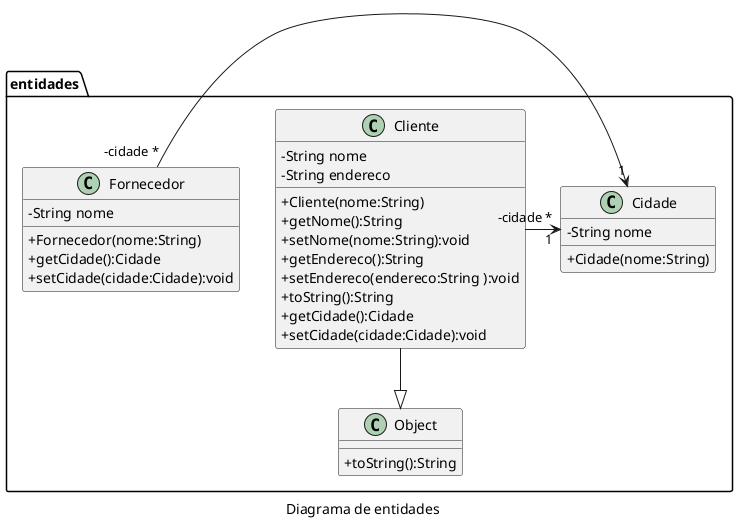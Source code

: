 @startuml
skinparam classAttributeIconSize 0
' left to right direction
caption Diagrama de entidades
namespace entidades {
    class Object{
        + toString():String
    }
    class Cliente {
        - String nome
        - String endereco
        + Cliente(nome:String)
        + getNome():String
        + setNome(nome:String):void
        + getEndereco():String
        + setEndereco(endereco:String ):void
        + toString():String
        + getCidade():Cidade
        + setCidade(cidade:Cidade):void
    }
    class Cidade {
        - String nome
        + Cidade(nome:String)
    }
    class Fornecedor {
        - String nome
        + Fornecedor(nome:String)
        + getCidade():Cidade
        + setCidade(cidade:Cidade):void
    }
    Cliente --|> Object
    Cliente "-cidade *" -> "1" Cidade
    Fornecedor "-cidade *" -> "1" Cidade
}

@enduml